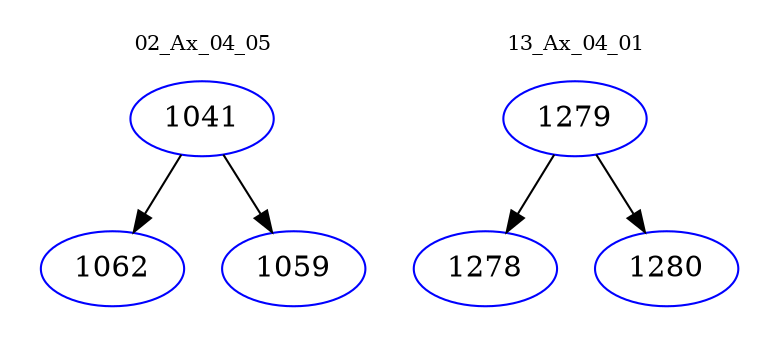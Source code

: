 digraph{
subgraph cluster_0 {
color = white
label = "02_Ax_04_05";
fontsize=10;
T0_1041 [label="1041", color="blue"]
T0_1041 -> T0_1062 [color="black"]
T0_1062 [label="1062", color="blue"]
T0_1041 -> T0_1059 [color="black"]
T0_1059 [label="1059", color="blue"]
}
subgraph cluster_1 {
color = white
label = "13_Ax_04_01";
fontsize=10;
T1_1279 [label="1279", color="blue"]
T1_1279 -> T1_1278 [color="black"]
T1_1278 [label="1278", color="blue"]
T1_1279 -> T1_1280 [color="black"]
T1_1280 [label="1280", color="blue"]
}
}
